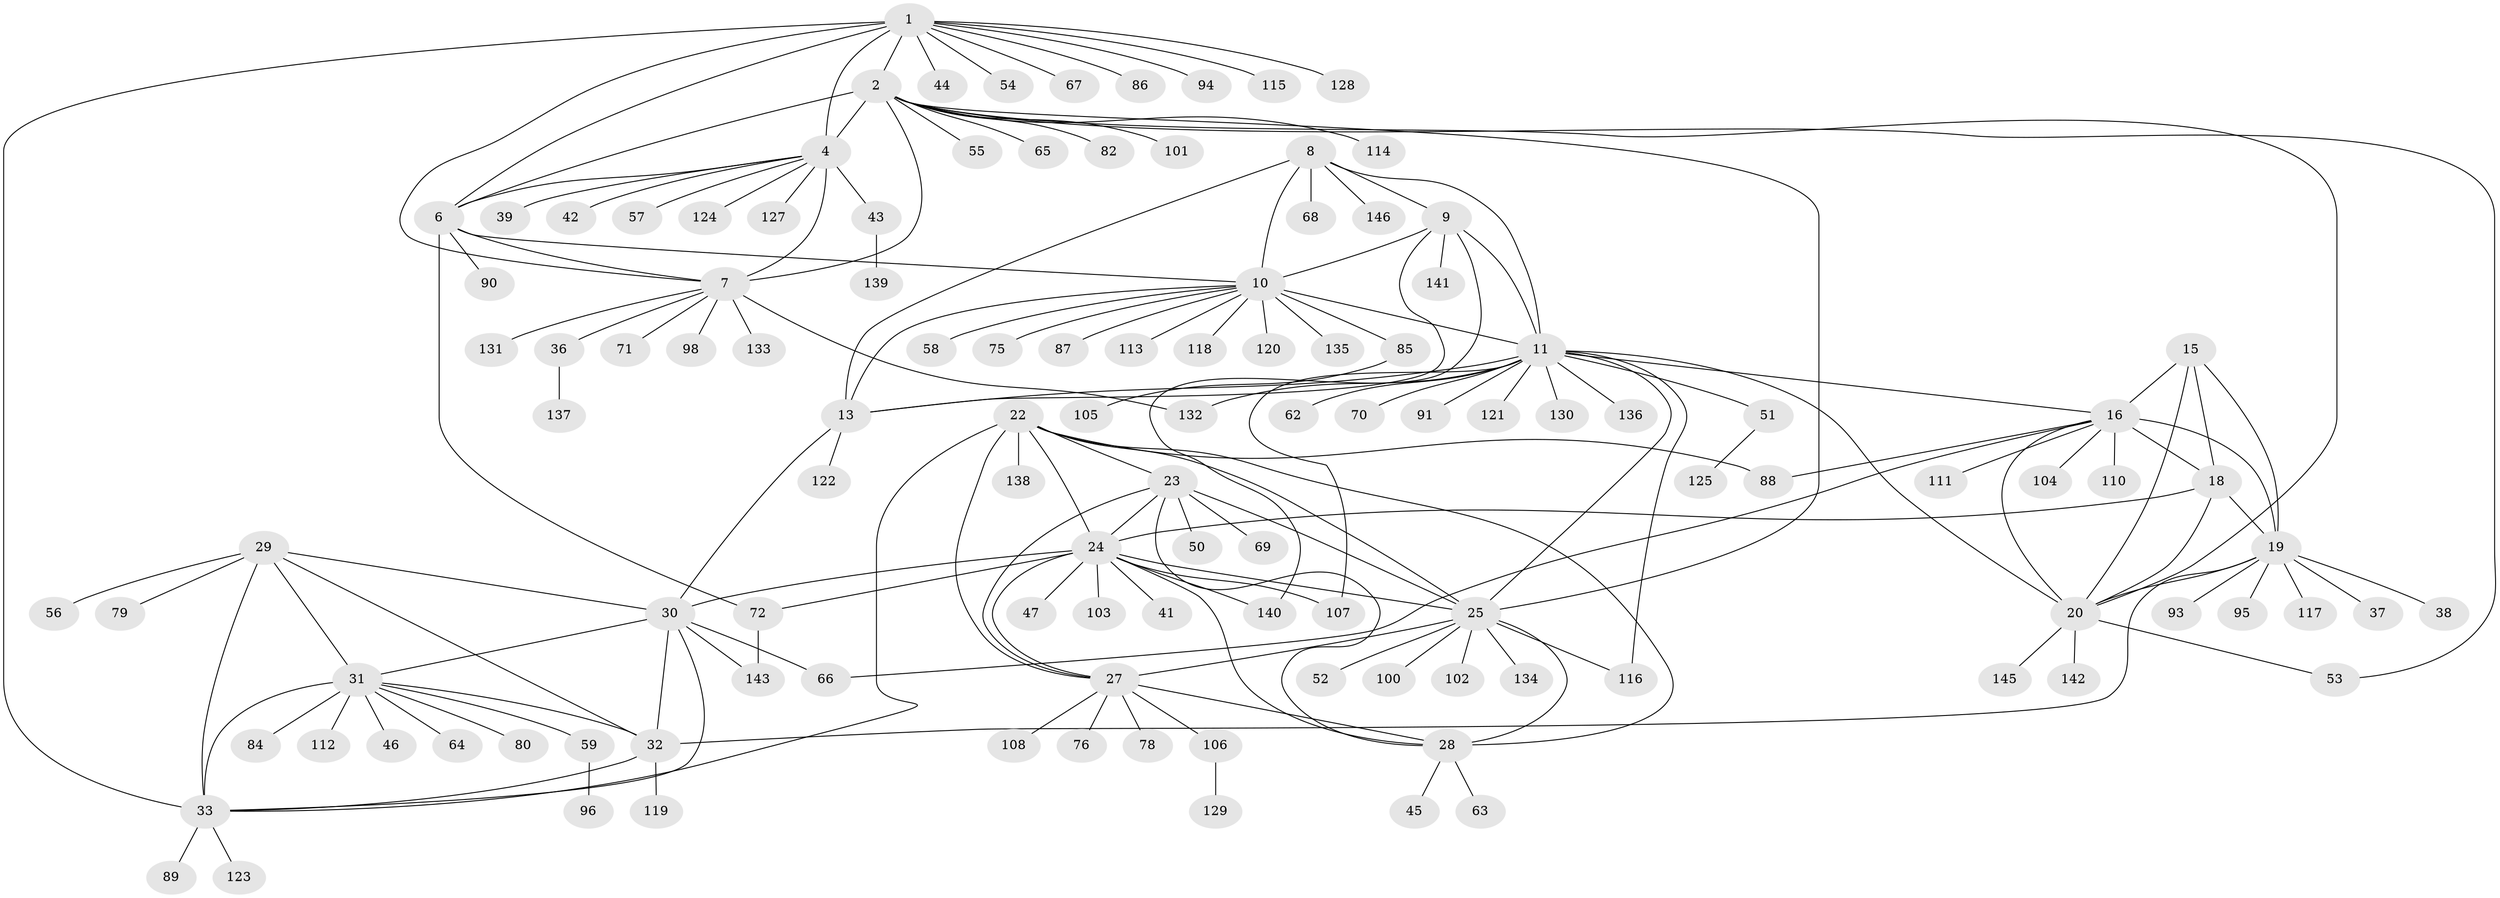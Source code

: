 // Generated by graph-tools (version 1.1) at 2025/52/02/27/25 19:52:17]
// undirected, 121 vertices, 171 edges
graph export_dot {
graph [start="1"]
  node [color=gray90,style=filled];
  1 [super="+81"];
  2 [super="+3"];
  4 [super="+5"];
  6;
  7 [super="+60"];
  8;
  9 [super="+99"];
  10 [super="+14"];
  11 [super="+12"];
  13 [super="+109"];
  15 [super="+48"];
  16 [super="+17"];
  18 [super="+40"];
  19 [super="+21"];
  20 [super="+73"];
  22 [super="+126"];
  23;
  24 [super="+74"];
  25 [super="+26"];
  27 [super="+77"];
  28 [super="+83"];
  29 [super="+97"];
  30 [super="+49"];
  31 [super="+34"];
  32;
  33 [super="+35"];
  36;
  37;
  38;
  39;
  41;
  42;
  43;
  44;
  45;
  46;
  47;
  50;
  51;
  52;
  53;
  54;
  55;
  56;
  57;
  58;
  59 [super="+61"];
  62;
  63;
  64;
  65;
  66;
  67;
  68;
  69;
  70;
  71;
  72 [super="+92"];
  75;
  76;
  78;
  79;
  80;
  82;
  84;
  85;
  86 [super="+144"];
  87;
  88;
  89;
  90;
  91;
  93;
  94;
  95;
  96;
  98;
  100;
  101;
  102;
  103;
  104;
  105;
  106;
  107;
  108;
  110;
  111;
  112;
  113;
  114;
  115;
  116;
  117;
  118;
  119;
  120;
  121;
  122;
  123;
  124;
  125;
  127;
  128;
  129;
  130;
  131;
  132;
  133;
  134;
  135;
  136;
  137;
  138;
  139;
  140;
  141;
  142;
  143;
  145;
  146;
  1 -- 2 [weight=2];
  1 -- 4 [weight=2];
  1 -- 6;
  1 -- 7;
  1 -- 44;
  1 -- 54;
  1 -- 67;
  1 -- 86;
  1 -- 94;
  1 -- 115;
  1 -- 128;
  1 -- 33;
  2 -- 4 [weight=4];
  2 -- 6 [weight=2];
  2 -- 7 [weight=2];
  2 -- 55;
  2 -- 65;
  2 -- 114;
  2 -- 101;
  2 -- 82;
  2 -- 20;
  2 -- 53;
  2 -- 25;
  4 -- 6 [weight=2];
  4 -- 7 [weight=2];
  4 -- 57;
  4 -- 124;
  4 -- 39;
  4 -- 42;
  4 -- 43;
  4 -- 127;
  6 -- 7;
  6 -- 10;
  6 -- 72;
  6 -- 90;
  7 -- 36;
  7 -- 71;
  7 -- 98;
  7 -- 131;
  7 -- 132;
  7 -- 133;
  8 -- 9;
  8 -- 10 [weight=2];
  8 -- 11 [weight=2];
  8 -- 13;
  8 -- 68;
  8 -- 146;
  9 -- 10 [weight=2];
  9 -- 11 [weight=2];
  9 -- 13;
  9 -- 140;
  9 -- 141;
  10 -- 11 [weight=4];
  10 -- 13 [weight=2];
  10 -- 113;
  10 -- 135;
  10 -- 75;
  10 -- 85;
  10 -- 118;
  10 -- 87;
  10 -- 120;
  10 -- 58;
  11 -- 13 [weight=2];
  11 -- 25;
  11 -- 121;
  11 -- 130;
  11 -- 132;
  11 -- 136;
  11 -- 20;
  11 -- 70;
  11 -- 107;
  11 -- 51;
  11 -- 116;
  11 -- 91;
  11 -- 62;
  11 -- 16;
  13 -- 30;
  13 -- 122;
  15 -- 16 [weight=2];
  15 -- 18;
  15 -- 19 [weight=2];
  15 -- 20;
  16 -- 18 [weight=2];
  16 -- 19 [weight=4];
  16 -- 20 [weight=2];
  16 -- 66;
  16 -- 111;
  16 -- 104;
  16 -- 110;
  16 -- 88;
  18 -- 19 [weight=2];
  18 -- 20;
  18 -- 24;
  19 -- 20 [weight=2];
  19 -- 32;
  19 -- 38;
  19 -- 93;
  19 -- 117;
  19 -- 37;
  19 -- 95;
  20 -- 53;
  20 -- 142;
  20 -- 145;
  22 -- 23;
  22 -- 24;
  22 -- 25 [weight=2];
  22 -- 27;
  22 -- 28;
  22 -- 33;
  22 -- 88;
  22 -- 138;
  23 -- 24;
  23 -- 25 [weight=2];
  23 -- 27;
  23 -- 28;
  23 -- 50;
  23 -- 69;
  24 -- 25 [weight=2];
  24 -- 27;
  24 -- 28;
  24 -- 41;
  24 -- 47;
  24 -- 72;
  24 -- 103;
  24 -- 107;
  24 -- 140;
  24 -- 30;
  25 -- 27 [weight=2];
  25 -- 28 [weight=2];
  25 -- 100;
  25 -- 102;
  25 -- 134;
  25 -- 52;
  25 -- 116;
  27 -- 28;
  27 -- 76;
  27 -- 78;
  27 -- 108;
  27 -- 106;
  28 -- 45;
  28 -- 63;
  29 -- 30;
  29 -- 31 [weight=2];
  29 -- 32;
  29 -- 33 [weight=2];
  29 -- 56;
  29 -- 79;
  30 -- 31 [weight=2];
  30 -- 32;
  30 -- 33 [weight=2];
  30 -- 66;
  30 -- 143;
  31 -- 32 [weight=2];
  31 -- 33 [weight=4];
  31 -- 46;
  31 -- 64;
  31 -- 80;
  31 -- 84;
  31 -- 112;
  31 -- 59;
  32 -- 33 [weight=2];
  32 -- 119;
  33 -- 89;
  33 -- 123;
  36 -- 137;
  43 -- 139;
  51 -- 125;
  59 -- 96;
  72 -- 143;
  85 -- 105;
  106 -- 129;
}
